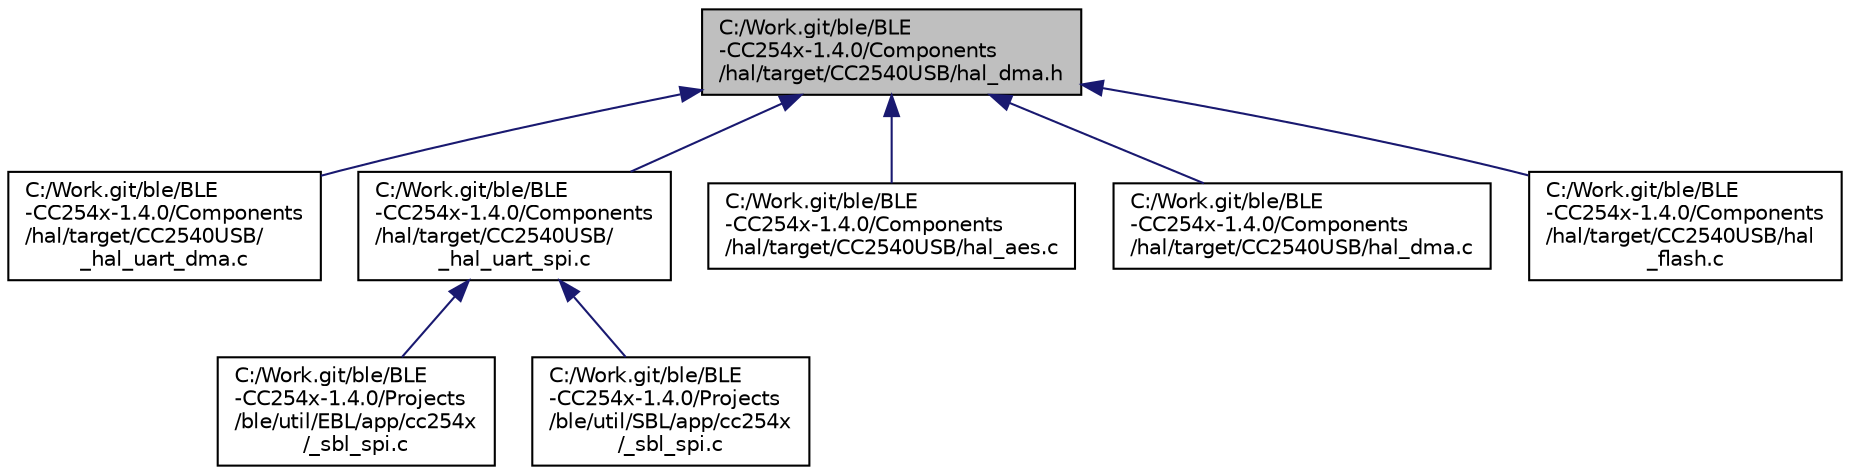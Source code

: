 digraph "C:/Work.git/ble/BLE-CC254x-1.4.0/Components/hal/target/CC2540USB/hal_dma.h"
{
  edge [fontname="Helvetica",fontsize="10",labelfontname="Helvetica",labelfontsize="10"];
  node [fontname="Helvetica",fontsize="10",shape=record];
  Node1 [label="C:/Work.git/ble/BLE\l-CC254x-1.4.0/Components\l/hal/target/CC2540USB/hal_dma.h",height=0.2,width=0.4,color="black", fillcolor="grey75", style="filled" fontcolor="black"];
  Node1 -> Node2 [dir="back",color="midnightblue",fontsize="10",style="solid",fontname="Helvetica"];
  Node2 [label="C:/Work.git/ble/BLE\l-CC254x-1.4.0/Components\l/hal/target/CC2540USB/\l_hal_uart_dma.c",height=0.2,width=0.4,color="black", fillcolor="white", style="filled",URL="$_c_c2540_u_s_b_2__hal__uart__dma_8c.html"];
  Node1 -> Node3 [dir="back",color="midnightblue",fontsize="10",style="solid",fontname="Helvetica"];
  Node3 [label="C:/Work.git/ble/BLE\l-CC254x-1.4.0/Components\l/hal/target/CC2540USB/\l_hal_uart_spi.c",height=0.2,width=0.4,color="black", fillcolor="white", style="filled",URL="$_c_c2540_u_s_b_2__hal__uart__spi_8c.html"];
  Node3 -> Node4 [dir="back",color="midnightblue",fontsize="10",style="solid",fontname="Helvetica"];
  Node4 [label="C:/Work.git/ble/BLE\l-CC254x-1.4.0/Projects\l/ble/util/EBL/app/cc254x\l/_sbl_spi.c",height=0.2,width=0.4,color="black", fillcolor="white", style="filled",URL="$_e_b_l_2app_2cc254x_2__sbl__spi_8c.html"];
  Node3 -> Node5 [dir="back",color="midnightblue",fontsize="10",style="solid",fontname="Helvetica"];
  Node5 [label="C:/Work.git/ble/BLE\l-CC254x-1.4.0/Projects\l/ble/util/SBL/app/cc254x\l/_sbl_spi.c",height=0.2,width=0.4,color="black", fillcolor="white", style="filled",URL="$_s_b_l_2app_2cc254x_2__sbl__spi_8c.html"];
  Node1 -> Node6 [dir="back",color="midnightblue",fontsize="10",style="solid",fontname="Helvetica"];
  Node6 [label="C:/Work.git/ble/BLE\l-CC254x-1.4.0/Components\l/hal/target/CC2540USB/hal_aes.c",height=0.2,width=0.4,color="black", fillcolor="white", style="filled",URL="$_c_c2540_u_s_b_2hal__aes_8c.html"];
  Node1 -> Node7 [dir="back",color="midnightblue",fontsize="10",style="solid",fontname="Helvetica"];
  Node7 [label="C:/Work.git/ble/BLE\l-CC254x-1.4.0/Components\l/hal/target/CC2540USB/hal_dma.c",height=0.2,width=0.4,color="black", fillcolor="white", style="filled",URL="$_c_c2540_u_s_b_2hal__dma_8c.html"];
  Node1 -> Node8 [dir="back",color="midnightblue",fontsize="10",style="solid",fontname="Helvetica"];
  Node8 [label="C:/Work.git/ble/BLE\l-CC254x-1.4.0/Components\l/hal/target/CC2540USB/hal\l_flash.c",height=0.2,width=0.4,color="black", fillcolor="white", style="filled",URL="$_components_2hal_2target_2_c_c2540_u_s_b_2hal__flash_8c.html"];
}
